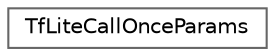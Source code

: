 digraph "Graphical Class Hierarchy"
{
 // LATEX_PDF_SIZE
  bgcolor="transparent";
  edge [fontname=Helvetica,fontsize=10,labelfontname=Helvetica,labelfontsize=10];
  node [fontname=Helvetica,fontsize=10,shape=box,height=0.2,width=0.4];
  rankdir="LR";
  Node0 [id="Node000000",label="TfLiteCallOnceParams",height=0.2,width=0.4,color="grey40", fillcolor="white", style="filled",URL="$struct_tf_lite_call_once_params.html",tooltip=" "];
}
